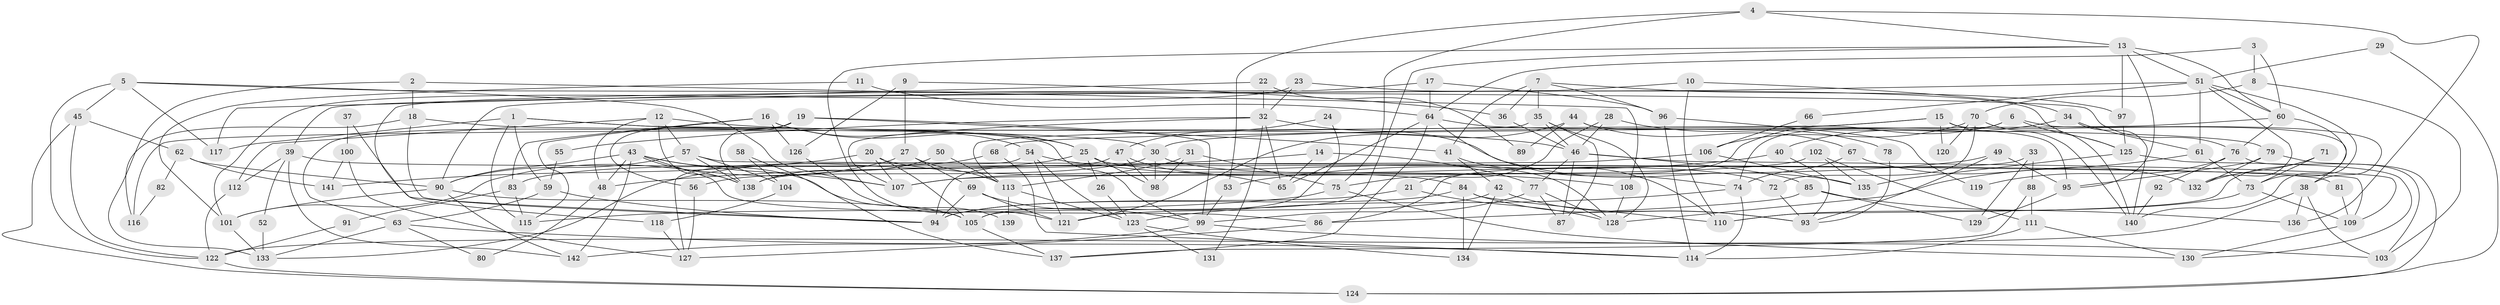 // coarse degree distribution, {7: 0.10204081632653061, 5: 0.1326530612244898, 4: 0.19387755102040816, 9: 0.02040816326530612, 6: 0.12244897959183673, 2: 0.16326530612244897, 3: 0.16326530612244897, 8: 0.05102040816326531, 10: 0.04081632653061224, 11: 0.01020408163265306}
// Generated by graph-tools (version 1.1) at 2025/41/03/06/25 10:41:54]
// undirected, 142 vertices, 284 edges
graph export_dot {
graph [start="1"]
  node [color=gray90,style=filled];
  1;
  2;
  3;
  4;
  5;
  6;
  7;
  8;
  9;
  10;
  11;
  12;
  13;
  14;
  15;
  16;
  17;
  18;
  19;
  20;
  21;
  22;
  23;
  24;
  25;
  26;
  27;
  28;
  29;
  30;
  31;
  32;
  33;
  34;
  35;
  36;
  37;
  38;
  39;
  40;
  41;
  42;
  43;
  44;
  45;
  46;
  47;
  48;
  49;
  50;
  51;
  52;
  53;
  54;
  55;
  56;
  57;
  58;
  59;
  60;
  61;
  62;
  63;
  64;
  65;
  66;
  67;
  68;
  69;
  70;
  71;
  72;
  73;
  74;
  75;
  76;
  77;
  78;
  79;
  80;
  81;
  82;
  83;
  84;
  85;
  86;
  87;
  88;
  89;
  90;
  91;
  92;
  93;
  94;
  95;
  96;
  97;
  98;
  99;
  100;
  101;
  102;
  103;
  104;
  105;
  106;
  107;
  108;
  109;
  110;
  111;
  112;
  113;
  114;
  115;
  116;
  117;
  118;
  119;
  120;
  121;
  122;
  123;
  124;
  125;
  126;
  127;
  128;
  129;
  130;
  131;
  132;
  133;
  134;
  135;
  136;
  137;
  138;
  139;
  140;
  141;
  142;
  1 -- 25;
  1 -- 99;
  1 -- 59;
  1 -- 115;
  1 -- 117;
  2 -- 108;
  2 -- 18;
  2 -- 133;
  3 -- 64;
  3 -- 60;
  3 -- 8;
  4 -- 75;
  4 -- 13;
  4 -- 53;
  4 -- 136;
  5 -- 45;
  5 -- 122;
  5 -- 76;
  5 -- 107;
  5 -- 117;
  6 -- 21;
  6 -- 74;
  6 -- 38;
  6 -- 125;
  7 -- 97;
  7 -- 35;
  7 -- 36;
  7 -- 41;
  7 -- 96;
  8 -- 70;
  8 -- 103;
  9 -- 27;
  9 -- 36;
  9 -- 126;
  10 -- 110;
  10 -- 34;
  10 -- 39;
  11 -- 64;
  11 -- 101;
  12 -- 138;
  12 -- 46;
  12 -- 48;
  12 -- 57;
  12 -- 112;
  13 -- 60;
  13 -- 51;
  13 -- 95;
  13 -- 97;
  13 -- 105;
  13 -- 121;
  14 -- 77;
  14 -- 48;
  14 -- 65;
  15 -- 38;
  15 -- 113;
  15 -- 30;
  15 -- 120;
  15 -- 140;
  16 -- 115;
  16 -- 25;
  16 -- 54;
  16 -- 83;
  16 -- 126;
  17 -- 96;
  17 -- 64;
  17 -- 118;
  18 -- 94;
  18 -- 30;
  18 -- 116;
  19 -- 56;
  19 -- 138;
  19 -- 41;
  19 -- 63;
  19 -- 99;
  20 -- 107;
  20 -- 105;
  20 -- 84;
  20 -- 141;
  21 -- 94;
  21 -- 128;
  22 -- 32;
  22 -- 117;
  22 -- 89;
  23 -- 32;
  23 -- 101;
  23 -- 125;
  24 -- 47;
  24 -- 105;
  25 -- 98;
  25 -- 133;
  25 -- 26;
  25 -- 128;
  26 -- 123;
  27 -- 69;
  27 -- 113;
  27 -- 101;
  28 -- 46;
  28 -- 75;
  28 -- 78;
  29 -- 51;
  29 -- 124;
  30 -- 72;
  30 -- 56;
  30 -- 98;
  31 -- 98;
  31 -- 75;
  31 -- 113;
  32 -- 65;
  32 -- 107;
  32 -- 55;
  32 -- 131;
  32 -- 135;
  33 -- 86;
  33 -- 129;
  33 -- 88;
  34 -- 61;
  34 -- 40;
  34 -- 140;
  35 -- 128;
  35 -- 87;
  35 -- 46;
  35 -- 116;
  36 -- 46;
  37 -- 94;
  37 -- 100;
  38 -- 103;
  38 -- 122;
  38 -- 136;
  39 -- 142;
  39 -- 52;
  39 -- 81;
  39 -- 112;
  40 -- 93;
  40 -- 53;
  41 -- 42;
  41 -- 110;
  42 -- 121;
  42 -- 93;
  42 -- 134;
  43 -- 105;
  43 -- 90;
  43 -- 48;
  43 -- 86;
  43 -- 107;
  43 -- 138;
  43 -- 142;
  44 -- 95;
  44 -- 121;
  44 -- 67;
  44 -- 89;
  45 -- 122;
  45 -- 124;
  45 -- 62;
  46 -- 77;
  46 -- 85;
  46 -- 87;
  46 -- 109;
  47 -- 94;
  47 -- 65;
  47 -- 98;
  48 -- 80;
  49 -- 93;
  49 -- 107;
  49 -- 95;
  50 -- 113;
  50 -- 138;
  51 -- 132;
  51 -- 140;
  51 -- 60;
  51 -- 61;
  51 -- 66;
  51 -- 90;
  52 -- 133;
  53 -- 99;
  54 -- 123;
  54 -- 108;
  54 -- 121;
  54 -- 127;
  55 -- 59;
  56 -- 127;
  57 -- 109;
  57 -- 90;
  57 -- 104;
  57 -- 138;
  58 -- 137;
  58 -- 104;
  59 -- 63;
  59 -- 94;
  60 -- 76;
  60 -- 68;
  60 -- 73;
  61 -- 73;
  61 -- 128;
  62 -- 90;
  62 -- 82;
  62 -- 141;
  63 -- 133;
  63 -- 80;
  63 -- 114;
  64 -- 137;
  64 -- 79;
  64 -- 65;
  64 -- 74;
  66 -- 106;
  67 -- 74;
  67 -- 132;
  68 -- 114;
  68 -- 83;
  69 -- 99;
  69 -- 121;
  69 -- 94;
  70 -- 140;
  70 -- 106;
  70 -- 72;
  70 -- 120;
  71 -- 73;
  71 -- 110;
  71 -- 132;
  72 -- 93;
  73 -- 110;
  73 -- 109;
  74 -- 114;
  74 -- 123;
  75 -- 130;
  75 -- 115;
  76 -- 103;
  76 -- 92;
  76 -- 119;
  77 -- 99;
  77 -- 128;
  77 -- 87;
  78 -- 93;
  79 -- 95;
  79 -- 132;
  79 -- 124;
  81 -- 109;
  82 -- 116;
  83 -- 91;
  83 -- 115;
  84 -- 94;
  84 -- 93;
  84 -- 110;
  84 -- 134;
  85 -- 136;
  85 -- 86;
  85 -- 129;
  86 -- 127;
  88 -- 111;
  88 -- 137;
  90 -- 101;
  90 -- 105;
  90 -- 142;
  91 -- 122;
  92 -- 140;
  95 -- 129;
  96 -- 114;
  96 -- 119;
  97 -- 125;
  99 -- 142;
  99 -- 103;
  100 -- 127;
  100 -- 141;
  101 -- 133;
  102 -- 135;
  102 -- 107;
  102 -- 111;
  104 -- 118;
  105 -- 137;
  106 -- 138;
  106 -- 135;
  108 -- 128;
  109 -- 130;
  111 -- 130;
  111 -- 114;
  112 -- 122;
  113 -- 123;
  113 -- 139;
  118 -- 127;
  122 -- 124;
  123 -- 134;
  123 -- 131;
  125 -- 130;
  125 -- 135;
  126 -- 139;
}
